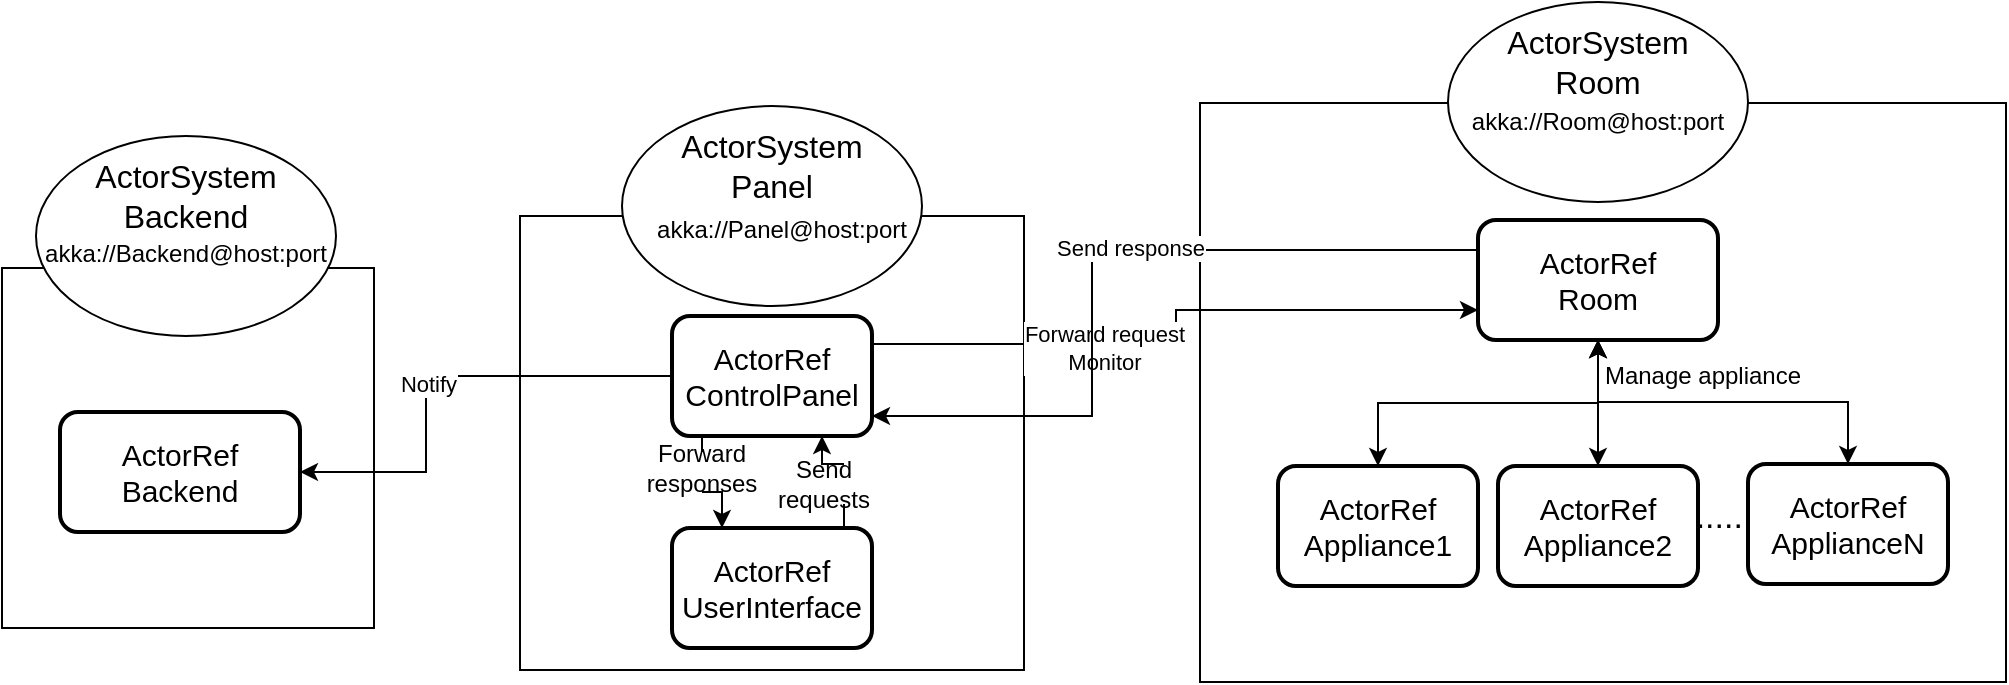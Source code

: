 <mxfile version="14.6.6" type="device"><diagram name="Page-1" id="5f0bae14-7c28-e335-631c-24af17079c00"><mxGraphModel dx="1422" dy="762" grid="0" gridSize="10" guides="1" tooltips="1" connect="1" arrows="1" fold="1" page="1" pageScale="1" pageWidth="1100" pageHeight="850" background="#ffffff" math="0" shadow="0"><root><mxCell id="0"/><mxCell id="1" parent="0"/><mxCell id="GkRG9vbWSzHUEyqcomnQ-1" value="" style="whiteSpace=wrap;html=1;" parent="1" vertex="1"><mxGeometry x="281" y="241" width="252" height="227" as="geometry"/></mxCell><mxCell id="GkRG9vbWSzHUEyqcomnQ-10" value="" style="whiteSpace=wrap;html=1;" parent="1" vertex="1"><mxGeometry x="621" y="184.5" width="403" height="289.5" as="geometry"/></mxCell><mxCell id="8v1RVWd127j1gLK0Y0NK-1" value="" style="whiteSpace=wrap;html=1;" parent="1" vertex="1"><mxGeometry x="22" y="267" width="186" height="180" as="geometry"/></mxCell><mxCell id="GkRG9vbWSzHUEyqcomnQ-2" value="" style="ellipse;whiteSpace=wrap;html=1;" parent="1" vertex="1"><mxGeometry x="332" y="186" width="150" height="100" as="geometry"/></mxCell><mxCell id="GkRG9vbWSzHUEyqcomnQ-3" value="&lt;font style=&quot;font-size: 16px&quot;&gt;ActorSystem&lt;br&gt;Panel&lt;br&gt;&lt;/font&gt;" style="text;html=1;strokeColor=none;fillColor=none;align=center;verticalAlign=middle;whiteSpace=wrap;rounded=0;strokeWidth=5;" parent="1" vertex="1"><mxGeometry x="342" y="186" width="130" height="60" as="geometry"/></mxCell><mxCell id="GkRG9vbWSzHUEyqcomnQ-4" value="akka://Panel@host:port" style="text;html=1;strokeColor=none;fillColor=none;align=center;verticalAlign=middle;whiteSpace=wrap;rounded=0;" parent="1" vertex="1"><mxGeometry x="392" y="238" width="40" height="20" as="geometry"/></mxCell><mxCell id="GkRG9vbWSzHUEyqcomnQ-6" value="&lt;span style=&quot;font-size: 15px&quot;&gt;ActorRef&lt;br&gt;Backend&lt;br&gt;&lt;/span&gt;" style="rounded=1;whiteSpace=wrap;html=1;strokeWidth=2;" parent="1" vertex="1"><mxGeometry x="51" y="339" width="120" height="60" as="geometry"/></mxCell><mxCell id="GkRG9vbWSzHUEyqcomnQ-27" style="edgeStyle=orthogonalEdgeStyle;rounded=0;orthogonalLoop=1;jettySize=auto;html=1;entryX=1;entryY=0.5;entryDx=0;entryDy=0;exitX=0;exitY=0.5;exitDx=0;exitDy=0;" parent="1" source="GkRG9vbWSzHUEyqcomnQ-7" target="GkRG9vbWSzHUEyqcomnQ-6" edge="1"><mxGeometry relative="1" as="geometry"><Array as="points"><mxPoint x="234" y="321"/><mxPoint x="234" y="369"/></Array></mxGeometry></mxCell><mxCell id="GkRG9vbWSzHUEyqcomnQ-28" value="Notify" style="edgeLabel;html=1;align=center;verticalAlign=middle;resizable=0;points=[];" parent="GkRG9vbWSzHUEyqcomnQ-27" vertex="1" connectable="0"><mxGeometry x="0.045" y="4" relative="1" as="geometry"><mxPoint as="offset"/></mxGeometry></mxCell><mxCell id="160CSTl102Mmx2bYCR9b-1" style="edgeStyle=orthogonalEdgeStyle;rounded=0;orthogonalLoop=1;jettySize=auto;html=1;exitX=1;exitY=0.25;exitDx=0;exitDy=0;entryX=0;entryY=0.75;entryDx=0;entryDy=0;startArrow=none;startFill=0;" parent="1" source="GkRG9vbWSzHUEyqcomnQ-7" target="GkRG9vbWSzHUEyqcomnQ-14" edge="1"><mxGeometry relative="1" as="geometry"><Array as="points"><mxPoint x="457" y="305"/><mxPoint x="609" y="305"/><mxPoint x="609" y="288"/></Array></mxGeometry></mxCell><mxCell id="160CSTl102Mmx2bYCR9b-7" value="Forward request&lt;br&gt;Monitor" style="edgeLabel;html=1;align=center;verticalAlign=middle;resizable=0;points=[];" parent="160CSTl102Mmx2bYCR9b-1" vertex="1" connectable="0"><mxGeometry x="-0.274" y="-2" relative="1" as="geometry"><mxPoint as="offset"/></mxGeometry></mxCell><mxCell id="KALD1ESGpMyk5fpIcdlO-2" style="edgeStyle=orthogonalEdgeStyle;rounded=0;orthogonalLoop=1;jettySize=auto;html=1;entryX=0.25;entryY=0;entryDx=0;entryDy=0;exitX=0.25;exitY=1;exitDx=0;exitDy=0;startArrow=none;" edge="1" parent="1" target="KALD1ESGpMyk5fpIcdlO-1"><mxGeometry relative="1" as="geometry"><mxPoint x="372" y="379" as="sourcePoint"/></mxGeometry></mxCell><mxCell id="GkRG9vbWSzHUEyqcomnQ-7" value="&lt;font style=&quot;font-size: 15px&quot;&gt;ActorRef&lt;br&gt;ControlPanel&lt;br&gt;&lt;/font&gt;" style="rounded=1;whiteSpace=wrap;html=1;strokeWidth=2;" parent="1" vertex="1"><mxGeometry x="357" y="291" width="100" height="60" as="geometry"/></mxCell><mxCell id="GkRG9vbWSzHUEyqcomnQ-11" value="" style="ellipse;whiteSpace=wrap;html=1;" parent="1" vertex="1"><mxGeometry x="745" y="134" width="150" height="100" as="geometry"/></mxCell><mxCell id="GkRG9vbWSzHUEyqcomnQ-12" value="&lt;font style=&quot;font-size: 16px&quot;&gt;ActorSystem&lt;br&gt;Room&lt;br&gt;&lt;/font&gt;" style="text;html=1;strokeColor=none;fillColor=none;align=center;verticalAlign=middle;whiteSpace=wrap;rounded=0;strokeWidth=5;" parent="1" vertex="1"><mxGeometry x="755" y="134" width="130" height="60" as="geometry"/></mxCell><mxCell id="GkRG9vbWSzHUEyqcomnQ-13" value="akka://Room@host:port" style="text;html=1;strokeColor=none;fillColor=none;align=center;verticalAlign=middle;whiteSpace=wrap;rounded=0;" parent="1" vertex="1"><mxGeometry x="800" y="184" width="40" height="20" as="geometry"/></mxCell><mxCell id="160CSTl102Mmx2bYCR9b-8" style="edgeStyle=orthogonalEdgeStyle;rounded=0;orthogonalLoop=1;jettySize=auto;html=1;exitX=0;exitY=0.25;exitDx=0;exitDy=0;startArrow=none;startFill=0;" parent="1" source="GkRG9vbWSzHUEyqcomnQ-14" edge="1"><mxGeometry relative="1" as="geometry"><Array as="points"><mxPoint x="567" y="258"/><mxPoint x="567" y="341"/></Array><mxPoint x="457" y="341" as="targetPoint"/></mxGeometry></mxCell><mxCell id="160CSTl102Mmx2bYCR9b-9" value="Send response" style="edgeLabel;html=1;align=center;verticalAlign=middle;resizable=0;points=[];" parent="160CSTl102Mmx2bYCR9b-8" vertex="1" connectable="0"><mxGeometry x="-0.095" y="-1" relative="1" as="geometry"><mxPoint as="offset"/></mxGeometry></mxCell><mxCell id="GkRG9vbWSzHUEyqcomnQ-14" value="&lt;span style=&quot;font-size: 15px&quot;&gt;ActorRef&lt;br&gt;Room&lt;br&gt;&lt;/span&gt;" style="rounded=1;whiteSpace=wrap;html=1;strokeWidth=2;" parent="1" vertex="1"><mxGeometry x="760" y="243" width="120" height="60" as="geometry"/></mxCell><mxCell id="160CSTl102Mmx2bYCR9b-2" style="edgeStyle=orthogonalEdgeStyle;rounded=0;orthogonalLoop=1;jettySize=auto;html=1;exitX=0.5;exitY=0;exitDx=0;exitDy=0;entryX=0.5;entryY=1;entryDx=0;entryDy=0;startArrow=classic;startFill=1;" parent="1" source="GkRG9vbWSzHUEyqcomnQ-20" target="GkRG9vbWSzHUEyqcomnQ-14" edge="1"><mxGeometry relative="1" as="geometry"/></mxCell><mxCell id="GkRG9vbWSzHUEyqcomnQ-20" value="&lt;font style=&quot;font-size: 15px&quot;&gt;ActorRef&lt;br&gt;Appliance1&lt;br&gt;&lt;/font&gt;" style="rounded=1;whiteSpace=wrap;html=1;strokeWidth=2;" parent="1" vertex="1"><mxGeometry x="660" y="366" width="100" height="60" as="geometry"/></mxCell><mxCell id="160CSTl102Mmx2bYCR9b-3" style="edgeStyle=orthogonalEdgeStyle;rounded=0;orthogonalLoop=1;jettySize=auto;html=1;exitX=0.5;exitY=0;exitDx=0;exitDy=0;entryX=0.5;entryY=1;entryDx=0;entryDy=0;startArrow=classic;startFill=1;" parent="1" source="GkRG9vbWSzHUEyqcomnQ-21" target="GkRG9vbWSzHUEyqcomnQ-14" edge="1"><mxGeometry relative="1" as="geometry"/></mxCell><mxCell id="GkRG9vbWSzHUEyqcomnQ-21" value="&lt;font style=&quot;font-size: 15px&quot;&gt;ActorRef&lt;br&gt;Appliance2&lt;br&gt;&lt;/font&gt;" style="rounded=1;whiteSpace=wrap;html=1;strokeWidth=2;" parent="1" vertex="1"><mxGeometry x="770" y="366" width="100" height="60" as="geometry"/></mxCell><mxCell id="160CSTl102Mmx2bYCR9b-4" style="edgeStyle=orthogonalEdgeStyle;rounded=0;orthogonalLoop=1;jettySize=auto;html=1;exitX=0.5;exitY=0;exitDx=0;exitDy=0;entryX=0.5;entryY=1;entryDx=0;entryDy=0;startArrow=classic;startFill=1;" parent="1" source="GkRG9vbWSzHUEyqcomnQ-22" target="GkRG9vbWSzHUEyqcomnQ-14" edge="1"><mxGeometry relative="1" as="geometry"/></mxCell><mxCell id="GkRG9vbWSzHUEyqcomnQ-22" value="&lt;font style=&quot;font-size: 15px&quot;&gt;ActorRef&lt;br&gt;ApplianceN&lt;br&gt;&lt;/font&gt;" style="rounded=1;whiteSpace=wrap;html=1;strokeWidth=2;" parent="1" vertex="1"><mxGeometry x="895" y="365" width="100" height="60" as="geometry"/></mxCell><mxCell id="8v1RVWd127j1gLK0Y0NK-2" value="" style="ellipse;whiteSpace=wrap;html=1;" parent="1" vertex="1"><mxGeometry x="39" y="201" width="150" height="100" as="geometry"/></mxCell><mxCell id="8v1RVWd127j1gLK0Y0NK-3" value="&lt;font style=&quot;font-size: 16px&quot;&gt;ActorSystem&lt;br&gt;Backend&lt;br&gt;&lt;/font&gt;" style="text;html=1;strokeColor=none;fillColor=none;align=center;verticalAlign=middle;whiteSpace=wrap;rounded=0;strokeWidth=5;" parent="1" vertex="1"><mxGeometry x="49" y="201" width="130" height="60" as="geometry"/></mxCell><mxCell id="8v1RVWd127j1gLK0Y0NK-4" value="akka://Backend@host:port" style="text;html=1;strokeColor=none;fillColor=none;align=center;verticalAlign=middle;whiteSpace=wrap;rounded=0;" parent="1" vertex="1"><mxGeometry x="94" y="250" width="40" height="20" as="geometry"/></mxCell><mxCell id="160CSTl102Mmx2bYCR9b-5" value="Manage appliance" style="text;html=1;strokeColor=none;fillColor=none;align=center;verticalAlign=middle;whiteSpace=wrap;rounded=0;" parent="1" vertex="1"><mxGeometry x="805" y="311" width="135" height="20" as="geometry"/></mxCell><mxCell id="160CSTl102Mmx2bYCR9b-6" value="&lt;font style=&quot;font-size: 17px&quot;&gt;......&lt;/font&gt;" style="text;html=1;strokeColor=none;fillColor=none;align=center;verticalAlign=middle;whiteSpace=wrap;rounded=0;" parent="1" vertex="1"><mxGeometry x="863" y="382" width="40" height="20" as="geometry"/></mxCell><mxCell id="KALD1ESGpMyk5fpIcdlO-3" style="edgeStyle=orthogonalEdgeStyle;rounded=0;orthogonalLoop=1;jettySize=auto;html=1;entryX=0.75;entryY=1;entryDx=0;entryDy=0;exitX=0.75;exitY=0;exitDx=0;exitDy=0;startArrow=none;" edge="1" parent="1" source="KALD1ESGpMyk5fpIcdlO-7" target="GkRG9vbWSzHUEyqcomnQ-7"><mxGeometry relative="1" as="geometry"/></mxCell><mxCell id="KALD1ESGpMyk5fpIcdlO-1" value="&lt;font style=&quot;font-size: 15px&quot;&gt;ActorRef&lt;br&gt;UserInterface&lt;br&gt;&lt;/font&gt;" style="rounded=1;whiteSpace=wrap;html=1;strokeWidth=2;" vertex="1" parent="1"><mxGeometry x="357" y="397" width="100" height="60" as="geometry"/></mxCell><mxCell id="KALD1ESGpMyk5fpIcdlO-5" value="" style="edgeStyle=orthogonalEdgeStyle;rounded=0;orthogonalLoop=1;jettySize=auto;html=1;entryX=0.25;entryY=0;entryDx=0;entryDy=0;exitX=0.25;exitY=1;exitDx=0;exitDy=0;endArrow=none;" edge="1" parent="1" source="GkRG9vbWSzHUEyqcomnQ-7"><mxGeometry relative="1" as="geometry"><mxPoint x="382" y="351" as="sourcePoint"/><mxPoint x="372" y="359" as="targetPoint"/></mxGeometry></mxCell><mxCell id="KALD1ESGpMyk5fpIcdlO-6" value="Forward responses" style="text;html=1;strokeColor=none;fillColor=none;align=center;verticalAlign=middle;whiteSpace=wrap;rounded=0;" vertex="1" parent="1"><mxGeometry x="352" y="357" width="40" height="20" as="geometry"/></mxCell><mxCell id="KALD1ESGpMyk5fpIcdlO-7" value="Send requests" style="text;html=1;strokeColor=none;fillColor=none;align=center;verticalAlign=middle;whiteSpace=wrap;rounded=0;" vertex="1" parent="1"><mxGeometry x="413" y="365" width="40" height="20" as="geometry"/></mxCell><mxCell id="KALD1ESGpMyk5fpIcdlO-8" value="" style="edgeStyle=orthogonalEdgeStyle;rounded=0;orthogonalLoop=1;jettySize=auto;html=1;entryX=0.75;entryY=1;entryDx=0;entryDy=0;exitX=0.75;exitY=0;exitDx=0;exitDy=0;endArrow=none;" edge="1" parent="1" source="KALD1ESGpMyk5fpIcdlO-1" target="KALD1ESGpMyk5fpIcdlO-7"><mxGeometry relative="1" as="geometry"><mxPoint x="432" y="397" as="sourcePoint"/><mxPoint x="432" y="351" as="targetPoint"/></mxGeometry></mxCell></root></mxGraphModel></diagram></mxfile>